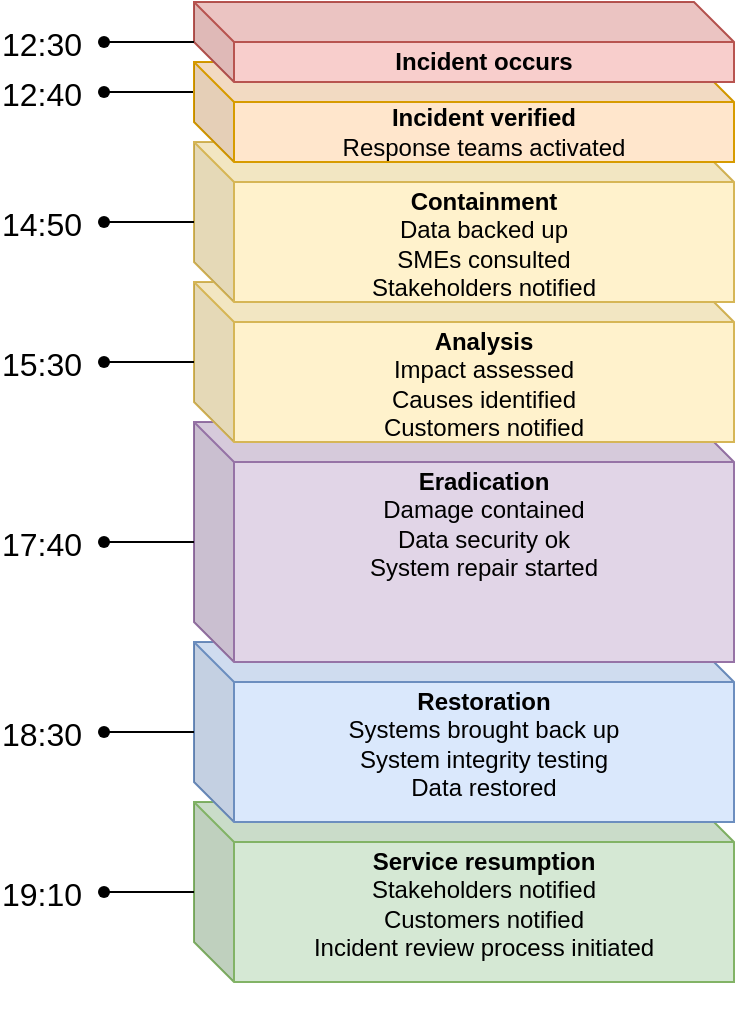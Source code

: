 <mxfile version="20.4.0"><diagram name="Page-1" id="776e734d-e3cd-d92a-cbd4-f332cde0abfc"><mxGraphModel dx="1071" dy="969" grid="1" gridSize="10" guides="1" tooltips="1" connect="1" arrows="1" fold="1" page="1" pageScale="1.5" pageWidth="1169" pageHeight="826" background="none" math="0" shadow="0"><root><mxCell id="0" style=";html=1;"/><mxCell id="1" style=";html=1;" parent="0"/><mxCell id="Se4LtOQKWkhpeCzLWcS8-237" value="&lt;div&gt;&lt;b&gt;Service resumption&lt;br&gt;&lt;/b&gt;&lt;/div&gt;&lt;div&gt;Stakeholders notified&lt;/div&gt;&lt;div&gt;Customers notified&lt;/div&gt;&lt;div&gt;Incident review process initiated&lt;br&gt;&lt;/div&gt;&lt;div&gt;&lt;br&gt;&lt;/div&gt;&lt;div&gt;&lt;br&gt;&lt;/div&gt;" style="shape=cube;whiteSpace=wrap;html=1;boundedLbl=1;backgroundOutline=1;darkOpacity=0.05;darkOpacity2=0.1;fillColor=#d5e8d4;strokeColor=#82b366;labelPosition=center;verticalLabelPosition=middle;align=center;verticalAlign=top;spacingBottom=0;spacingTop=-4;" vertex="1" parent="1"><mxGeometry x="410" y="650" width="270" height="90" as="geometry"/></mxCell><mxCell id="Se4LtOQKWkhpeCzLWcS8-234" value="&lt;div&gt;&lt;b&gt;Restoration&lt;/b&gt;&lt;/div&gt;&lt;div&gt;Systems brought back up&lt;/div&gt;&lt;div&gt;System integrity testing&lt;/div&gt;&lt;div&gt;Data restored&lt;br&gt;&lt;/div&gt;&lt;div&gt;&lt;br&gt;&lt;/div&gt;&lt;div&gt;&lt;br&gt;&lt;/div&gt;" style="shape=cube;whiteSpace=wrap;html=1;boundedLbl=1;backgroundOutline=1;darkOpacity=0.05;darkOpacity2=0.1;fillColor=#dae8fc;strokeColor=#6c8ebf;labelPosition=center;verticalLabelPosition=middle;align=center;verticalAlign=top;spacingBottom=0;spacingTop=-4;" vertex="1" parent="1"><mxGeometry x="410" y="570" width="270" height="90" as="geometry"/></mxCell><mxCell id="Se4LtOQKWkhpeCzLWcS8-231" value="&lt;div&gt;&lt;b&gt;Eradication&lt;/b&gt;&lt;/div&gt;&lt;div&gt;Damage contained&lt;/div&gt;&lt;div&gt;Data security ok&lt;br&gt;&lt;/div&gt;&lt;div&gt;System repair started&lt;br&gt;&lt;/div&gt;&lt;div&gt;&lt;br&gt;&lt;/div&gt;&lt;div&gt;&lt;br&gt;&lt;/div&gt;" style="shape=cube;whiteSpace=wrap;html=1;boundedLbl=1;backgroundOutline=1;darkOpacity=0.05;darkOpacity2=0.1;fillColor=#e1d5e7;strokeColor=#9673a6;labelPosition=center;verticalLabelPosition=middle;align=center;verticalAlign=top;spacingBottom=0;spacingTop=-4;" vertex="1" parent="1"><mxGeometry x="410" y="460" width="270" height="120" as="geometry"/></mxCell><mxCell id="Se4LtOQKWkhpeCzLWcS8-228" value="&lt;div&gt;&lt;b&gt;Analysis&lt;/b&gt;&lt;/div&gt;&lt;div&gt;Impact assessed&lt;br&gt;&lt;/div&gt;&lt;div&gt;Causes identified&lt;br&gt;&lt;/div&gt;&lt;div&gt;Customers notified&lt;br&gt;&lt;/div&gt;&lt;div&gt;&lt;br&gt;&lt;/div&gt;" style="shape=cube;whiteSpace=wrap;html=1;boundedLbl=1;backgroundOutline=1;darkOpacity=0.05;darkOpacity2=0.1;fillColor=#fff2cc;strokeColor=#d6b656;labelPosition=center;verticalLabelPosition=middle;align=center;verticalAlign=top;spacingBottom=0;spacingTop=-4;" vertex="1" parent="1"><mxGeometry x="410" y="390" width="270" height="80" as="geometry"/></mxCell><mxCell id="Se4LtOQKWkhpeCzLWcS8-219" style="edgeStyle=orthogonalEdgeStyle;rounded=0;orthogonalLoop=1;jettySize=auto;html=1;strokeWidth=1;endArrow=none;endFill=0;entryX=0;entryY=0;entryDx=0;entryDy=15;entryPerimeter=0;exitX=0.546;exitY=0.704;exitDx=0;exitDy=0;exitPerimeter=0;spacingLeft=0;spacingRight=-11;" edge="1" parent="1" source="Se4LtOQKWkhpeCzLWcS8-218" target="Se4LtOQKWkhpeCzLWcS8-222"><mxGeometry relative="1" as="geometry"><mxPoint x="320" y="295" as="sourcePoint"/><mxPoint x="320" y="185" as="targetPoint"/></mxGeometry></mxCell><mxCell id="Se4LtOQKWkhpeCzLWcS8-218" value="12:40" style="shape=waypoint;sketch=0;fillStyle=solid;size=6;pointerEvents=1;points=[];fillColor=none;resizable=0;rotatable=0;perimeter=centerPerimeter;snapToPoint=1;labelPosition=left;verticalLabelPosition=middle;align=right;verticalAlign=middle;fontSize=16;spacingLeft=0;spacingRight=-11;" vertex="1" parent="1"><mxGeometry x="345" y="275" width="40" height="40" as="geometry"/></mxCell><mxCell id="Se4LtOQKWkhpeCzLWcS8-221" value="&lt;div&gt;&lt;b&gt;Containment&lt;/b&gt;&lt;/div&gt;&lt;div&gt;Data backed up&lt;/div&gt;&lt;div&gt;SMEs consulted&lt;/div&gt;&lt;div&gt;Stakeholders notified&lt;br&gt;&lt;/div&gt;&lt;div&gt;&lt;br&gt;&lt;/div&gt;" style="shape=cube;whiteSpace=wrap;html=1;boundedLbl=1;backgroundOutline=1;darkOpacity=0.05;darkOpacity2=0.1;fillColor=#fff2cc;strokeColor=#d6b656;labelPosition=center;verticalLabelPosition=middle;align=center;verticalAlign=top;spacingBottom=0;spacingTop=-4;" vertex="1" parent="1"><mxGeometry x="410" y="320" width="270" height="80" as="geometry"/></mxCell><mxCell id="Se4LtOQKWkhpeCzLWcS8-222" value="&lt;div&gt;&lt;b&gt;Incident verified&lt;/b&gt;&lt;/div&gt;&lt;div&gt;Response teams activated&lt;/div&gt;" style="shape=cube;whiteSpace=wrap;html=1;boundedLbl=1;backgroundOutline=1;darkOpacity=0.05;darkOpacity2=0.1;fillColor=#ffe6cc;strokeColor=#d79b00;" vertex="1" parent="1"><mxGeometry x="410" y="280" width="270" height="50" as="geometry"/></mxCell><mxCell id="Se4LtOQKWkhpeCzLWcS8-223" value="&lt;div&gt;&lt;b&gt;Incident occurs&lt;br&gt;&lt;/b&gt;&lt;/div&gt;" style="shape=cube;whiteSpace=wrap;html=1;boundedLbl=1;backgroundOutline=1;darkOpacity=0.05;darkOpacity2=0.1;fillColor=#f8cecc;strokeColor=#b85450;" vertex="1" parent="1"><mxGeometry x="410" y="250" width="270" height="40" as="geometry"/></mxCell><mxCell id="Se4LtOQKWkhpeCzLWcS8-225" style="edgeStyle=orthogonalEdgeStyle;rounded=0;orthogonalLoop=1;jettySize=auto;html=1;strokeWidth=1;endArrow=none;endFill=0;spacingLeft=0;spacingRight=-11;" edge="1" parent="1" source="Se4LtOQKWkhpeCzLWcS8-224" target="Se4LtOQKWkhpeCzLWcS8-221"><mxGeometry relative="1" as="geometry"/></mxCell><mxCell id="Se4LtOQKWkhpeCzLWcS8-224" value="14:50" style="shape=waypoint;sketch=0;fillStyle=solid;size=6;pointerEvents=1;points=[];fillColor=none;resizable=0;rotatable=0;perimeter=centerPerimeter;snapToPoint=1;labelPosition=left;verticalLabelPosition=middle;align=right;verticalAlign=middle;fontSize=16;spacingLeft=0;spacingRight=-11;" vertex="1" parent="1"><mxGeometry x="345" y="340" width="40" height="40" as="geometry"/></mxCell><mxCell id="Se4LtOQKWkhpeCzLWcS8-227" style="edgeStyle=orthogonalEdgeStyle;rounded=0;orthogonalLoop=1;jettySize=auto;html=1;strokeWidth=1;endArrow=none;endFill=0;spacingLeft=0;spacingRight=-11;" edge="1" parent="1" source="Se4LtOQKWkhpeCzLWcS8-226" target="Se4LtOQKWkhpeCzLWcS8-223"><mxGeometry relative="1" as="geometry"/></mxCell><mxCell id="Se4LtOQKWkhpeCzLWcS8-226" value="12:30" style="shape=waypoint;sketch=0;fillStyle=solid;size=6;pointerEvents=1;points=[];fillColor=none;resizable=0;rotatable=0;perimeter=centerPerimeter;snapToPoint=1;labelPosition=left;verticalLabelPosition=middle;align=right;verticalAlign=middle;fontSize=16;spacingLeft=0;spacingRight=-11;" vertex="1" parent="1"><mxGeometry x="345" y="250" width="40" height="40" as="geometry"/></mxCell><mxCell id="Se4LtOQKWkhpeCzLWcS8-230" style="edgeStyle=orthogonalEdgeStyle;rounded=0;orthogonalLoop=1;jettySize=auto;html=1;strokeWidth=1;endArrow=none;endFill=0;spacingLeft=0;spacingRight=-11;" edge="1" parent="1" source="Se4LtOQKWkhpeCzLWcS8-229" target="Se4LtOQKWkhpeCzLWcS8-228"><mxGeometry relative="1" as="geometry"/></mxCell><mxCell id="Se4LtOQKWkhpeCzLWcS8-229" value="15:30" style="shape=waypoint;sketch=0;fillStyle=solid;size=6;pointerEvents=1;points=[];fillColor=none;resizable=0;rotatable=0;perimeter=centerPerimeter;snapToPoint=1;labelPosition=left;verticalLabelPosition=middle;align=right;verticalAlign=middle;fontSize=16;spacingLeft=0;spacingRight=-11;" vertex="1" parent="1"><mxGeometry x="345" y="410" width="40" height="40" as="geometry"/></mxCell><mxCell id="Se4LtOQKWkhpeCzLWcS8-233" style="edgeStyle=orthogonalEdgeStyle;rounded=0;orthogonalLoop=1;jettySize=auto;html=1;strokeWidth=1;endArrow=none;endFill=0;spacingLeft=0;spacingRight=-11;" edge="1" parent="1" source="Se4LtOQKWkhpeCzLWcS8-232" target="Se4LtOQKWkhpeCzLWcS8-231"><mxGeometry relative="1" as="geometry"/></mxCell><mxCell id="Se4LtOQKWkhpeCzLWcS8-232" value="17:40" style="shape=waypoint;sketch=0;fillStyle=solid;size=6;pointerEvents=1;points=[];fillColor=none;resizable=0;rotatable=0;perimeter=centerPerimeter;snapToPoint=1;labelPosition=left;verticalLabelPosition=middle;align=right;verticalAlign=middle;fontSize=16;spacingLeft=0;spacingRight=-11;" vertex="1" parent="1"><mxGeometry x="345" y="500" width="40" height="40" as="geometry"/></mxCell><mxCell id="Se4LtOQKWkhpeCzLWcS8-236" style="edgeStyle=orthogonalEdgeStyle;rounded=0;orthogonalLoop=1;jettySize=auto;html=1;strokeWidth=1;fontFamily=Helvetica;fontSize=12;fontColor=default;endArrow=none;endFill=0;spacingLeft=0;spacingRight=-11;" edge="1" parent="1" source="Se4LtOQKWkhpeCzLWcS8-235" target="Se4LtOQKWkhpeCzLWcS8-234"><mxGeometry relative="1" as="geometry"/></mxCell><mxCell id="Se4LtOQKWkhpeCzLWcS8-235" value="18:30" style="shape=waypoint;sketch=0;fillStyle=solid;size=6;pointerEvents=1;points=[];fillColor=none;resizable=0;rotatable=0;perimeter=centerPerimeter;snapToPoint=1;strokeColor=default;fontFamily=Helvetica;fontSize=16;fontColor=default;labelPosition=left;verticalLabelPosition=middle;align=right;verticalAlign=middle;spacingLeft=0;spacingRight=-11;" vertex="1" parent="1"><mxGeometry x="345" y="595" width="40" height="40" as="geometry"/></mxCell><mxCell id="Se4LtOQKWkhpeCzLWcS8-239" style="edgeStyle=orthogonalEdgeStyle;rounded=0;orthogonalLoop=1;jettySize=auto;html=1;strokeWidth=1;fontFamily=Helvetica;fontSize=12;fontColor=default;endArrow=none;endFill=0;spacingLeft=0;spacingRight=-11;" edge="1" parent="1" source="Se4LtOQKWkhpeCzLWcS8-238" target="Se4LtOQKWkhpeCzLWcS8-237"><mxGeometry relative="1" as="geometry"/></mxCell><mxCell id="Se4LtOQKWkhpeCzLWcS8-238" value="19:10" style="shape=waypoint;sketch=0;fillStyle=solid;size=6;pointerEvents=1;points=[];fillColor=none;resizable=0;rotatable=0;perimeter=centerPerimeter;snapToPoint=1;strokeColor=default;fontFamily=Helvetica;fontSize=16;fontColor=default;labelPosition=left;verticalLabelPosition=middle;align=right;verticalAlign=middle;spacingLeft=0;spacingRight=-11;" vertex="1" parent="1"><mxGeometry x="345" y="675" width="40" height="40" as="geometry"/></mxCell></root></mxGraphModel></diagram></mxfile>